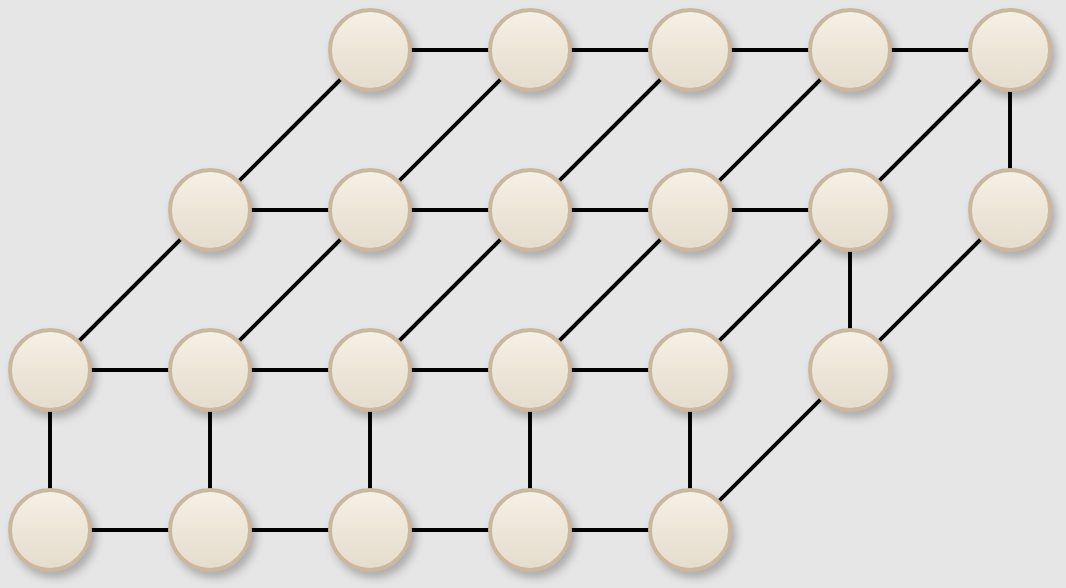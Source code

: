 <mxfile version="28.0.6">
  <diagram id="beige-3d-kugel-1" name="Page-1">
    <mxGraphModel dx="679" dy="400" grid="1" gridSize="10" guides="1" tooltips="1" connect="1" arrows="1" fold="1" page="1" pageScale="1" pageWidth="827" pageHeight="1169" background="#E6E6E6" math="0" shadow="0">
      <root>
        <mxCell id="0" />
        <mxCell id="1" parent="0" />
        <mxCell id="D740RyAc8aHeoGbtp907-47" value="" style="endArrow=none;html=1;rounded=1;entryX=0.5;entryY=0.5;entryDx=0;entryDy=0;entryPerimeter=0;strokeWidth=1.968;shape=filledEdge;exitX=0.5;exitY=0.5;exitDx=0;exitDy=0;exitPerimeter=0;" edge="1" parent="1" source="D740RyAc8aHeoGbtp907-21" target="D740RyAc8aHeoGbtp907-17">
          <mxGeometry width="50" height="50" relative="1" as="geometry">
            <mxPoint x="480" y="440" as="sourcePoint" />
            <mxPoint x="160" y="440" as="targetPoint" />
          </mxGeometry>
        </mxCell>
        <mxCell id="D740RyAc8aHeoGbtp907-46" value="" style="endArrow=none;html=1;rounded=1;entryX=0.5;entryY=0.5;entryDx=0;entryDy=0;entryPerimeter=0;strokeWidth=1.968;shape=filledEdge;exitX=0.5;exitY=0.5;exitDx=0;exitDy=0;exitPerimeter=0;" edge="1" parent="1" source="D740RyAc8aHeoGbtp907-16" target="D740RyAc8aHeoGbtp907-12">
          <mxGeometry width="50" height="50" relative="1" as="geometry">
            <mxPoint x="650" y="300" as="sourcePoint" />
            <mxPoint x="330" y="300" as="targetPoint" />
          </mxGeometry>
        </mxCell>
        <mxCell id="D740RyAc8aHeoGbtp907-45" value="" style="endArrow=none;html=1;rounded=1;entryX=0.5;entryY=0.5;entryDx=0;entryDy=0;entryPerimeter=0;strokeWidth=1.968;shape=filledEdge;exitX=0.5;exitY=0.5;exitDx=0;exitDy=0;exitPerimeter=0;" edge="1" parent="1" source="D740RyAc8aHeoGbtp907-11" target="D740RyAc8aHeoGbtp907-7">
          <mxGeometry width="50" height="50" relative="1" as="geometry">
            <mxPoint x="520" y="450" as="sourcePoint" />
            <mxPoint x="220" y="450" as="targetPoint" />
          </mxGeometry>
        </mxCell>
        <mxCell id="D740RyAc8aHeoGbtp907-44" value="" style="endArrow=none;html=1;rounded=1;entryX=0.5;entryY=0.5;entryDx=0;entryDy=0;entryPerimeter=0;strokeWidth=1.968;shape=filledEdge;" edge="1" parent="1" source="D740RyAc8aHeoGbtp907-4" target="sphere">
          <mxGeometry width="50" height="50" relative="1" as="geometry">
            <mxPoint x="540" y="490" as="sourcePoint" />
            <mxPoint x="540" y="330" as="targetPoint" />
          </mxGeometry>
        </mxCell>
        <mxCell id="D740RyAc8aHeoGbtp907-43" value="" style="endArrow=none;html=1;rounded=1;entryX=0.5;entryY=0.5;entryDx=0;entryDy=0;entryPerimeter=0;strokeWidth=1.968;shape=filledEdge;exitX=0.5;exitY=0.5;exitDx=0;exitDy=0;exitPerimeter=0;" edge="1" parent="1" source="D740RyAc8aHeoGbtp907-23" target="D740RyAc8aHeoGbtp907-21">
          <mxGeometry width="50" height="50" relative="1" as="geometry">
            <mxPoint x="480" y="490" as="sourcePoint" />
            <mxPoint x="480" y="330" as="targetPoint" />
          </mxGeometry>
        </mxCell>
        <mxCell id="D740RyAc8aHeoGbtp907-42" value="" style="endArrow=none;html=1;rounded=1;strokeWidth=1.968;shape=filledEdge;exitX=0.5;exitY=0.5;exitDx=0;exitDy=0;exitPerimeter=0;" edge="1" parent="1" source="D740RyAc8aHeoGbtp907-22">
          <mxGeometry width="50" height="50" relative="1" as="geometry">
            <mxPoint x="370" y="420" as="sourcePoint" />
            <mxPoint x="460" y="220" as="targetPoint" />
          </mxGeometry>
        </mxCell>
        <mxCell id="D740RyAc8aHeoGbtp907-41" value="" style="endArrow=none;html=1;rounded=1;entryX=0.5;entryY=0.5;entryDx=0;entryDy=0;entryPerimeter=0;strokeWidth=1.968;shape=filledEdge;exitX=0.5;exitY=0.5;exitDx=0;exitDy=0;exitPerimeter=0;" edge="1" parent="1" source="D740RyAc8aHeoGbtp907-4" target="D740RyAc8aHeoGbtp907-11">
          <mxGeometry width="50" height="50" relative="1" as="geometry">
            <mxPoint x="350" y="380" as="sourcePoint" />
            <mxPoint x="350" y="140" as="targetPoint" />
          </mxGeometry>
        </mxCell>
        <mxCell id="D740RyAc8aHeoGbtp907-40" value="" style="endArrow=none;html=1;rounded=1;entryX=0.5;entryY=0.5;entryDx=0;entryDy=0;entryPerimeter=0;strokeWidth=1.968;shape=filledEdge;exitX=0.5;exitY=0.5;exitDx=0;exitDy=0;exitPerimeter=0;" edge="1" parent="1" source="D740RyAc8aHeoGbtp907-3" target="D740RyAc8aHeoGbtp907-10">
          <mxGeometry width="50" height="50" relative="1" as="geometry">
            <mxPoint x="340" y="430" as="sourcePoint" />
            <mxPoint x="340" y="190" as="targetPoint" />
          </mxGeometry>
        </mxCell>
        <mxCell id="D740RyAc8aHeoGbtp907-39" value="" style="endArrow=none;html=1;rounded=1;entryX=0.5;entryY=0.5;entryDx=0;entryDy=0;entryPerimeter=0;strokeWidth=1.968;shape=filledEdge;exitX=0.5;exitY=0.5;exitDx=0;exitDy=0;exitPerimeter=0;" edge="1" parent="1" source="D740RyAc8aHeoGbtp907-2" target="D740RyAc8aHeoGbtp907-9">
          <mxGeometry width="50" height="50" relative="1" as="geometry">
            <mxPoint x="120" y="430" as="sourcePoint" />
            <mxPoint x="120" y="270" as="targetPoint" />
          </mxGeometry>
        </mxCell>
        <mxCell id="D740RyAc8aHeoGbtp907-38" value="" style="endArrow=none;html=1;rounded=1;entryX=0.5;entryY=0.5;entryDx=0;entryDy=0;entryPerimeter=0;strokeWidth=1.968;shape=filledEdge;exitX=0.5;exitY=0.5;exitDx=0;exitDy=0;exitPerimeter=0;" edge="1" parent="1" source="D740RyAc8aHeoGbtp907-4" target="D740RyAc8aHeoGbtp907-23">
          <mxGeometry width="50" height="50" relative="1" as="geometry">
            <mxPoint x="160" y="570" as="sourcePoint" />
            <mxPoint x="160" y="410" as="targetPoint" />
          </mxGeometry>
        </mxCell>
        <mxCell id="D740RyAc8aHeoGbtp907-37" value="" style="endArrow=none;html=1;rounded=1;entryX=0.5;entryY=0.5;entryDx=0;entryDy=0;entryPerimeter=0;strokeWidth=1.968;shape=filledEdge;exitX=0.5;exitY=0.5;exitDx=0;exitDy=0;exitPerimeter=0;" edge="1" parent="1" source="D740RyAc8aHeoGbtp907-7" target="D740RyAc8aHeoGbtp907-17">
          <mxGeometry width="50" height="50" relative="1" as="geometry">
            <mxPoint x="160" y="560" as="sourcePoint" />
            <mxPoint x="160" y="480" as="targetPoint" />
          </mxGeometry>
        </mxCell>
        <mxCell id="D740RyAc8aHeoGbtp907-36" value="" style="endArrow=none;html=1;rounded=1;strokeWidth=1.968;shape=filledEdge;exitX=0.5;exitY=0.5;exitDx=0;exitDy=0;exitPerimeter=0;" edge="1" parent="1" source="D740RyAc8aHeoGbtp907-1">
          <mxGeometry width="50" height="50" relative="1" as="geometry">
            <mxPoint x="100" y="480" as="sourcePoint" />
            <mxPoint x="140" y="300" as="targetPoint" />
          </mxGeometry>
        </mxCell>
        <mxCell id="D740RyAc8aHeoGbtp907-35" value="" style="endArrow=none;html=1;rounded=1;entryX=0.5;entryY=0.5;entryDx=0;entryDy=0;entryPerimeter=0;strokeWidth=1.968;shape=filledEdge;exitX=0.5;exitY=0.5;exitDx=0;exitDy=0;exitPerimeter=0;" edge="1" parent="1" source="sphere" target="D740RyAc8aHeoGbtp907-7">
          <mxGeometry width="50" height="50" relative="1" as="geometry">
            <mxPoint x="220" y="610" as="sourcePoint" />
            <mxPoint x="460" y="370" as="targetPoint" />
          </mxGeometry>
        </mxCell>
        <mxCell id="D740RyAc8aHeoGbtp907-34" value="" style="endArrow=none;html=1;rounded=1;entryX=0.5;entryY=0.5;entryDx=0;entryDy=0;entryPerimeter=0;strokeWidth=1.968;shape=filledEdge;exitX=0.5;exitY=0.5;exitDx=0;exitDy=0;exitPerimeter=0;" edge="1" parent="1" source="D740RyAc8aHeoGbtp907-11" target="D740RyAc8aHeoGbtp907-21">
          <mxGeometry width="50" height="50" relative="1" as="geometry">
            <mxPoint x="470" y="580" as="sourcePoint" />
            <mxPoint x="710" y="340" as="targetPoint" />
          </mxGeometry>
        </mxCell>
        <mxCell id="D740RyAc8aHeoGbtp907-33" value="" style="endArrow=none;html=1;rounded=1;entryX=0.5;entryY=0.5;entryDx=0;entryDy=0;entryPerimeter=0;strokeWidth=1.968;shape=filledEdge;exitX=0.5;exitY=0.5;exitDx=0;exitDy=0;exitPerimeter=0;" edge="1" parent="1" source="D740RyAc8aHeoGbtp907-10" target="D740RyAc8aHeoGbtp907-20">
          <mxGeometry width="50" height="50" relative="1" as="geometry">
            <mxPoint x="550" y="610" as="sourcePoint" />
            <mxPoint x="790" y="370" as="targetPoint" />
          </mxGeometry>
        </mxCell>
        <mxCell id="D740RyAc8aHeoGbtp907-32" value="" style="endArrow=none;html=1;rounded=1;entryX=0.5;entryY=0.5;entryDx=0;entryDy=0;entryPerimeter=0;strokeWidth=1.968;shape=filledEdge;exitX=0.5;exitY=0.5;exitDx=0;exitDy=0;exitPerimeter=0;" edge="1" parent="1" source="D740RyAc8aHeoGbtp907-9" target="D740RyAc8aHeoGbtp907-19">
          <mxGeometry width="50" height="50" relative="1" as="geometry">
            <mxPoint x="260" y="430" as="sourcePoint" />
            <mxPoint x="500" y="190" as="targetPoint" />
          </mxGeometry>
        </mxCell>
        <mxCell id="D740RyAc8aHeoGbtp907-31" value="" style="endArrow=none;html=1;rounded=1;entryX=0.5;entryY=0.5;entryDx=0;entryDy=0;entryPerimeter=0;strokeWidth=1.968;shape=filledEdge;exitX=0.5;exitY=0.5;exitDx=0;exitDy=0;exitPerimeter=0;" edge="1" parent="1" source="D740RyAc8aHeoGbtp907-8" target="D740RyAc8aHeoGbtp907-18">
          <mxGeometry width="50" height="50" relative="1" as="geometry">
            <mxPoint x="60" y="380" as="sourcePoint" />
            <mxPoint x="110" y="330" as="targetPoint" />
          </mxGeometry>
        </mxCell>
        <mxCell id="sphere" value="" style="shape=ellipse;fillColor=#f5f0e6;gradientColor=#e5dccb;gradientDirection=south;strokeColor=#c9b89f;strokeWidth=2;shadow=1;aspect=fixed;" parent="1" vertex="1">
          <mxGeometry x="40" y="360" width="40" height="40" as="geometry" />
        </mxCell>
        <mxCell id="D740RyAc8aHeoGbtp907-2" value="" style="shape=ellipse;fillColor=#f5f0e6;gradientColor=#e5dccb;gradientDirection=south;strokeColor=#c9b89f;strokeWidth=2;shadow=1;aspect=fixed;" vertex="1" parent="1">
          <mxGeometry x="200" y="360" width="40" height="40" as="geometry" />
        </mxCell>
        <mxCell id="D740RyAc8aHeoGbtp907-3" value="" style="shape=ellipse;fillColor=#f5f0e6;gradientColor=#e5dccb;gradientDirection=south;strokeColor=#c9b89f;strokeWidth=2;shadow=1;aspect=fixed;" vertex="1" parent="1">
          <mxGeometry x="280" y="360" width="40" height="40" as="geometry" />
        </mxCell>
        <mxCell id="D740RyAc8aHeoGbtp907-4" value="" style="shape=ellipse;fillColor=#f5f0e6;gradientColor=#e5dccb;gradientDirection=south;strokeColor=#c9b89f;strokeWidth=2;shadow=1;aspect=fixed;" vertex="1" parent="1">
          <mxGeometry x="360" y="360" width="40" height="40" as="geometry" />
        </mxCell>
        <mxCell id="D740RyAc8aHeoGbtp907-7" value="" style="shape=ellipse;fillColor=#f5f0e6;gradientColor=#e5dccb;gradientDirection=south;strokeColor=#c9b89f;strokeWidth=2;shadow=1;aspect=fixed;" vertex="1" parent="1">
          <mxGeometry x="40" y="280" width="40" height="40" as="geometry" />
        </mxCell>
        <mxCell id="D740RyAc8aHeoGbtp907-8" value="" style="shape=ellipse;fillColor=#f5f0e6;gradientColor=#e5dccb;gradientDirection=south;strokeColor=#c9b89f;strokeWidth=2;shadow=1;aspect=fixed;" vertex="1" parent="1">
          <mxGeometry x="120" y="280" width="40" height="40" as="geometry" />
        </mxCell>
        <mxCell id="D740RyAc8aHeoGbtp907-9" value="" style="shape=ellipse;fillColor=#f5f0e6;gradientColor=#e5dccb;gradientDirection=south;strokeColor=#c9b89f;strokeWidth=2;shadow=1;aspect=fixed;" vertex="1" parent="1">
          <mxGeometry x="200" y="280" width="40" height="40" as="geometry" />
        </mxCell>
        <mxCell id="D740RyAc8aHeoGbtp907-10" value="" style="shape=ellipse;fillColor=#f5f0e6;gradientColor=#e5dccb;gradientDirection=south;strokeColor=#c9b89f;strokeWidth=2;shadow=1;aspect=fixed;" vertex="1" parent="1">
          <mxGeometry x="280" y="280" width="40" height="40" as="geometry" />
        </mxCell>
        <mxCell id="D740RyAc8aHeoGbtp907-11" value="" style="shape=ellipse;fillColor=#f5f0e6;gradientColor=#e5dccb;gradientDirection=south;strokeColor=#c9b89f;strokeWidth=2;shadow=1;aspect=fixed;" vertex="1" parent="1">
          <mxGeometry x="360" y="280" width="40" height="40" as="geometry" />
        </mxCell>
        <mxCell id="D740RyAc8aHeoGbtp907-12" value="" style="shape=ellipse;fillColor=#f5f0e6;gradientColor=#e5dccb;gradientDirection=south;strokeColor=#c9b89f;strokeWidth=2;shadow=1;aspect=fixed;" vertex="1" parent="1">
          <mxGeometry x="120" y="200" width="40" height="40" as="geometry" />
        </mxCell>
        <mxCell id="D740RyAc8aHeoGbtp907-13" value="" style="shape=ellipse;fillColor=#f5f0e6;gradientColor=#e5dccb;gradientDirection=south;strokeColor=#c9b89f;strokeWidth=2;shadow=1;aspect=fixed;" vertex="1" parent="1">
          <mxGeometry x="200" y="200" width="40" height="40" as="geometry" />
        </mxCell>
        <mxCell id="D740RyAc8aHeoGbtp907-14" value="" style="shape=ellipse;fillColor=#f5f0e6;gradientColor=#e5dccb;gradientDirection=south;strokeColor=#c9b89f;strokeWidth=2;shadow=1;aspect=fixed;" vertex="1" parent="1">
          <mxGeometry x="280" y="200" width="40" height="40" as="geometry" />
        </mxCell>
        <mxCell id="D740RyAc8aHeoGbtp907-15" value="" style="shape=ellipse;fillColor=#f5f0e6;gradientColor=#e5dccb;gradientDirection=south;strokeColor=#c9b89f;strokeWidth=2;shadow=1;aspect=fixed;" vertex="1" parent="1">
          <mxGeometry x="360" y="200" width="40" height="40" as="geometry" />
        </mxCell>
        <mxCell id="D740RyAc8aHeoGbtp907-16" value="" style="shape=ellipse;fillColor=#f5f0e6;gradientColor=#e5dccb;gradientDirection=south;strokeColor=#c9b89f;strokeWidth=2;shadow=1;aspect=fixed;" vertex="1" parent="1">
          <mxGeometry x="440" y="200" width="40" height="40" as="geometry" />
        </mxCell>
        <mxCell id="D740RyAc8aHeoGbtp907-17" value="" style="shape=ellipse;fillColor=#f5f0e6;gradientColor=#e5dccb;gradientDirection=south;strokeColor=#c9b89f;strokeWidth=2;shadow=1;aspect=fixed;" vertex="1" parent="1">
          <mxGeometry x="200" y="120" width="40" height="40" as="geometry" />
        </mxCell>
        <mxCell id="D740RyAc8aHeoGbtp907-18" value="" style="shape=ellipse;fillColor=#f5f0e6;gradientColor=#e5dccb;gradientDirection=south;strokeColor=#c9b89f;strokeWidth=2;shadow=1;aspect=fixed;" vertex="1" parent="1">
          <mxGeometry x="280" y="120" width="40" height="40" as="geometry" />
        </mxCell>
        <mxCell id="D740RyAc8aHeoGbtp907-19" value="" style="shape=ellipse;fillColor=#f5f0e6;gradientColor=#e5dccb;gradientDirection=south;strokeColor=#c9b89f;strokeWidth=2;shadow=1;aspect=fixed;" vertex="1" parent="1">
          <mxGeometry x="360" y="120" width="40" height="40" as="geometry" />
        </mxCell>
        <mxCell id="D740RyAc8aHeoGbtp907-20" value="" style="shape=ellipse;fillColor=#f5f0e6;gradientColor=#e5dccb;gradientDirection=south;strokeColor=#c9b89f;strokeWidth=2;shadow=1;aspect=fixed;" vertex="1" parent="1">
          <mxGeometry x="440" y="120" width="40" height="40" as="geometry" />
        </mxCell>
        <mxCell id="D740RyAc8aHeoGbtp907-21" value="" style="shape=ellipse;fillColor=#f5f0e6;gradientColor=#e5dccb;gradientDirection=south;strokeColor=#c9b89f;strokeWidth=2;shadow=1;aspect=fixed;" vertex="1" parent="1">
          <mxGeometry x="520" y="120" width="40" height="40" as="geometry" />
        </mxCell>
        <mxCell id="D740RyAc8aHeoGbtp907-22" value="" style="shape=ellipse;fillColor=#f5f0e6;gradientColor=#e5dccb;gradientDirection=south;strokeColor=#c9b89f;strokeWidth=2;shadow=1;aspect=fixed;" vertex="1" parent="1">
          <mxGeometry x="440" y="280" width="40" height="40" as="geometry" />
        </mxCell>
        <mxCell id="D740RyAc8aHeoGbtp907-23" value="" style="shape=ellipse;fillColor=#f5f0e6;gradientColor=#e5dccb;gradientDirection=south;strokeColor=#c9b89f;strokeWidth=2;shadow=1;aspect=fixed;" vertex="1" parent="1">
          <mxGeometry x="520" y="200" width="40" height="40" as="geometry" />
        </mxCell>
        <mxCell id="D740RyAc8aHeoGbtp907-1" value="" style="shape=ellipse;fillColor=#f5f0e6;gradientColor=#e5dccb;gradientDirection=south;strokeColor=#c9b89f;strokeWidth=2;shadow=1;aspect=fixed;" vertex="1" parent="1">
          <mxGeometry x="120" y="360" width="40" height="40" as="geometry" />
        </mxCell>
      </root>
    </mxGraphModel>
  </diagram>
</mxfile>
